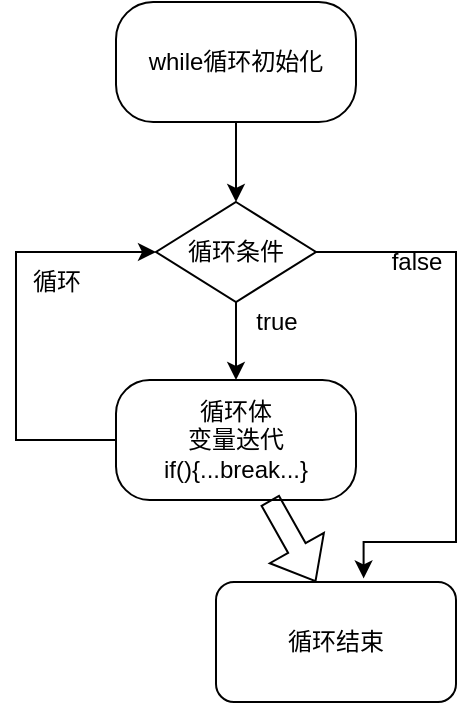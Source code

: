 <mxfile version="20.3.0" type="github">
  <diagram id="y0Is-xLy2AR4QToUzqkz" name="第 1 页">
    <mxGraphModel dx="898" dy="503" grid="1" gridSize="10" guides="1" tooltips="1" connect="1" arrows="1" fold="1" page="1" pageScale="1" pageWidth="827" pageHeight="1169" math="0" shadow="0">
      <root>
        <mxCell id="0" />
        <mxCell id="1" parent="0" />
        <mxCell id="-BuXhVq8i5jNpMLHU_De-2" value="&lt;font style=&quot;vertical-align: inherit;&quot;&gt;&lt;font style=&quot;vertical-align: inherit;&quot;&gt;while循环初始化&lt;/font&gt;&lt;/font&gt;" style="rounded=1;whiteSpace=wrap;html=1;arcSize=31;" vertex="1" parent="1">
          <mxGeometry x="360" y="90" width="120" height="60" as="geometry" />
        </mxCell>
        <mxCell id="-BuXhVq8i5jNpMLHU_De-3" value="" style="endArrow=classic;html=1;rounded=0;" edge="1" parent="1">
          <mxGeometry width="50" height="50" relative="1" as="geometry">
            <mxPoint x="420" y="150" as="sourcePoint" />
            <mxPoint x="420" y="190" as="targetPoint" />
            <Array as="points">
              <mxPoint x="420" y="170" />
            </Array>
          </mxGeometry>
        </mxCell>
        <mxCell id="-BuXhVq8i5jNpMLHU_De-6" style="edgeStyle=orthogonalEdgeStyle;rounded=0;orthogonalLoop=1;jettySize=auto;html=1;" edge="1" parent="1" source="-BuXhVq8i5jNpMLHU_De-5" target="-BuXhVq8i5jNpMLHU_De-7">
          <mxGeometry relative="1" as="geometry">
            <mxPoint x="420" y="280" as="targetPoint" />
          </mxGeometry>
        </mxCell>
        <mxCell id="-BuXhVq8i5jNpMLHU_De-9" style="edgeStyle=orthogonalEdgeStyle;rounded=0;orthogonalLoop=1;jettySize=auto;html=1;entryX=0.615;entryY=-0.03;entryDx=0;entryDy=0;entryPerimeter=0;" edge="1" parent="1" source="-BuXhVq8i5jNpMLHU_De-5" target="-BuXhVq8i5jNpMLHU_De-19">
          <mxGeometry relative="1" as="geometry">
            <mxPoint x="480" y="360" as="targetPoint" />
            <Array as="points">
              <mxPoint x="530" y="215" />
              <mxPoint x="530" y="360" />
              <mxPoint x="484" y="360" />
            </Array>
          </mxGeometry>
        </mxCell>
        <mxCell id="-BuXhVq8i5jNpMLHU_De-5" value="&lt;font style=&quot;vertical-align: inherit;&quot;&gt;&lt;font style=&quot;vertical-align: inherit;&quot;&gt;循环条件&lt;/font&gt;&lt;/font&gt;" style="rhombus;whiteSpace=wrap;html=1;" vertex="1" parent="1">
          <mxGeometry x="380" y="190" width="80" height="50" as="geometry" />
        </mxCell>
        <mxCell id="-BuXhVq8i5jNpMLHU_De-8" style="edgeStyle=orthogonalEdgeStyle;rounded=0;orthogonalLoop=1;jettySize=auto;html=1;entryX=0;entryY=0.5;entryDx=0;entryDy=0;" edge="1" parent="1" source="-BuXhVq8i5jNpMLHU_De-7" target="-BuXhVq8i5jNpMLHU_De-5">
          <mxGeometry relative="1" as="geometry">
            <mxPoint x="310" y="210" as="targetPoint" />
            <Array as="points">
              <mxPoint x="310" y="309" />
              <mxPoint x="310" y="215" />
            </Array>
          </mxGeometry>
        </mxCell>
        <mxCell id="-BuXhVq8i5jNpMLHU_De-7" value="&lt;font style=&quot;vertical-align: inherit;&quot;&gt;&lt;font style=&quot;vertical-align: inherit;&quot;&gt;&lt;font style=&quot;vertical-align: inherit;&quot;&gt;&lt;font style=&quot;vertical-align: inherit;&quot;&gt;&lt;font style=&quot;vertical-align: inherit;&quot;&gt;&lt;font style=&quot;vertical-align: inherit;&quot;&gt;循环体&lt;/font&gt;&lt;/font&gt;&lt;/font&gt;&lt;/font&gt;&lt;br&gt;&lt;font style=&quot;vertical-align: inherit;&quot;&gt;&lt;font style=&quot;vertical-align: inherit;&quot;&gt;&lt;font style=&quot;vertical-align: inherit;&quot;&gt;&lt;font style=&quot;vertical-align: inherit;&quot;&gt;变量迭代&lt;br&gt;&lt;/font&gt;&lt;/font&gt;&lt;/font&gt;&lt;/font&gt;if(){...break...}&lt;br&gt;&lt;/font&gt;&lt;/font&gt;" style="rounded=1;whiteSpace=wrap;html=1;labelBorderColor=none;arcSize=28;" vertex="1" parent="1">
          <mxGeometry x="360" y="279" width="120" height="60" as="geometry" />
        </mxCell>
        <mxCell id="-BuXhVq8i5jNpMLHU_De-10" value="循环" style="text;html=1;align=center;verticalAlign=middle;resizable=0;points=[];autosize=1;strokeColor=none;fillColor=none;" vertex="1" parent="1">
          <mxGeometry x="305" y="215" width="50" height="30" as="geometry" />
        </mxCell>
        <mxCell id="-BuXhVq8i5jNpMLHU_De-11" value="true" style="text;html=1;align=center;verticalAlign=middle;resizable=0;points=[];autosize=1;strokeColor=none;fillColor=none;" vertex="1" parent="1">
          <mxGeometry x="420" y="235" width="40" height="30" as="geometry" />
        </mxCell>
        <mxCell id="-BuXhVq8i5jNpMLHU_De-12" value="false" style="text;html=1;align=center;verticalAlign=middle;resizable=0;points=[];autosize=1;strokeColor=none;fillColor=none;" vertex="1" parent="1">
          <mxGeometry x="485" y="205" width="50" height="30" as="geometry" />
        </mxCell>
        <mxCell id="-BuXhVq8i5jNpMLHU_De-17" value="" style="shape=flexArrow;endArrow=classic;html=1;rounded=0;" edge="1" parent="1" source="-BuXhVq8i5jNpMLHU_De-7">
          <mxGeometry width="50" height="50" relative="1" as="geometry">
            <mxPoint x="470" y="420" as="sourcePoint" />
            <mxPoint x="460" y="380" as="targetPoint" />
          </mxGeometry>
        </mxCell>
        <mxCell id="-BuXhVq8i5jNpMLHU_De-19" value="循环结束" style="rounded=1;whiteSpace=wrap;html=1;labelBorderColor=none;" vertex="1" parent="1">
          <mxGeometry x="410" y="380" width="120" height="60" as="geometry" />
        </mxCell>
      </root>
    </mxGraphModel>
  </diagram>
</mxfile>
